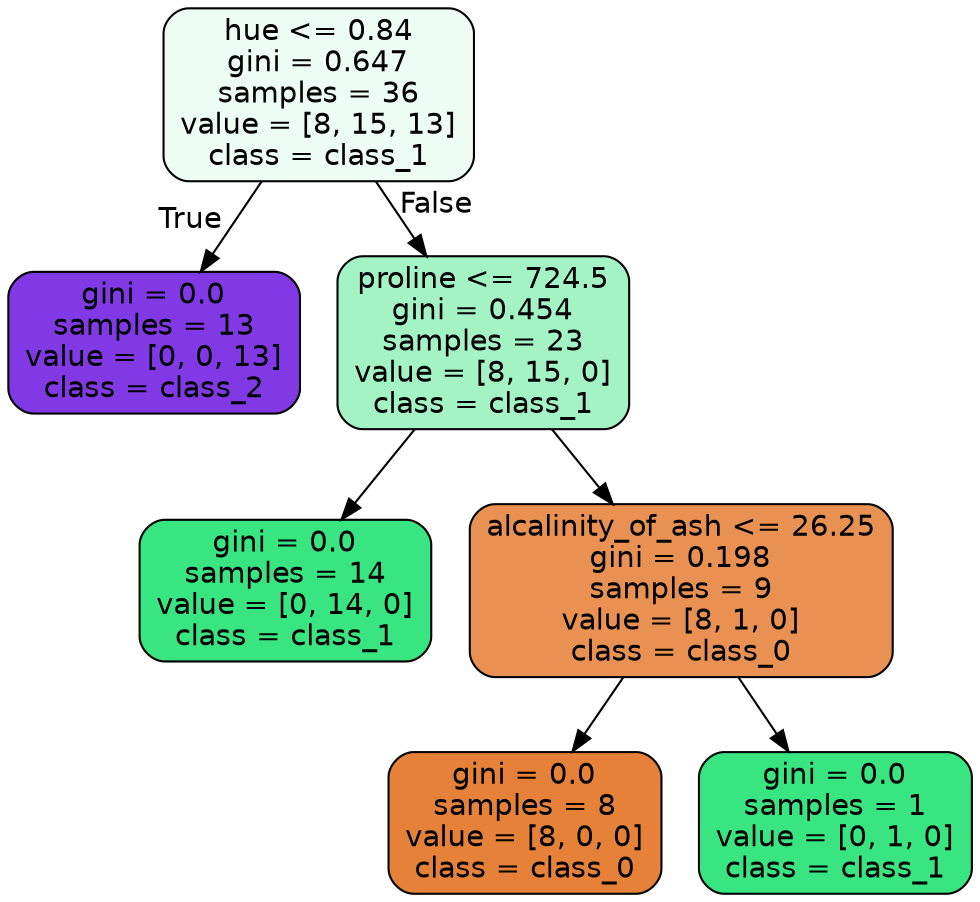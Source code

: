 digraph Tree {
node [shape=box, style="filled, rounded", color="black", fontname=helvetica] ;
edge [fontname=helvetica] ;
0 [label="hue <= 0.84\ngini = 0.647\nsamples = 36\nvalue = [8, 15, 13]\nclass = class_1", fillcolor="#eefdf4"] ;
1 [label="gini = 0.0\nsamples = 13\nvalue = [0, 0, 13]\nclass = class_2", fillcolor="#8139e5"] ;
0 -> 1 [labeldistance=2.5, labelangle=45, headlabel="True"] ;
2 [label="proline <= 724.5\ngini = 0.454\nsamples = 23\nvalue = [8, 15, 0]\nclass = class_1", fillcolor="#a3f3c4"] ;
0 -> 2 [labeldistance=2.5, labelangle=-45, headlabel="False"] ;
3 [label="gini = 0.0\nsamples = 14\nvalue = [0, 14, 0]\nclass = class_1", fillcolor="#39e581"] ;
2 -> 3 ;
4 [label="alcalinity_of_ash <= 26.25\ngini = 0.198\nsamples = 9\nvalue = [8, 1, 0]\nclass = class_0", fillcolor="#e89152"] ;
2 -> 4 ;
5 [label="gini = 0.0\nsamples = 8\nvalue = [8, 0, 0]\nclass = class_0", fillcolor="#e58139"] ;
4 -> 5 ;
6 [label="gini = 0.0\nsamples = 1\nvalue = [0, 1, 0]\nclass = class_1", fillcolor="#39e581"] ;
4 -> 6 ;
}
